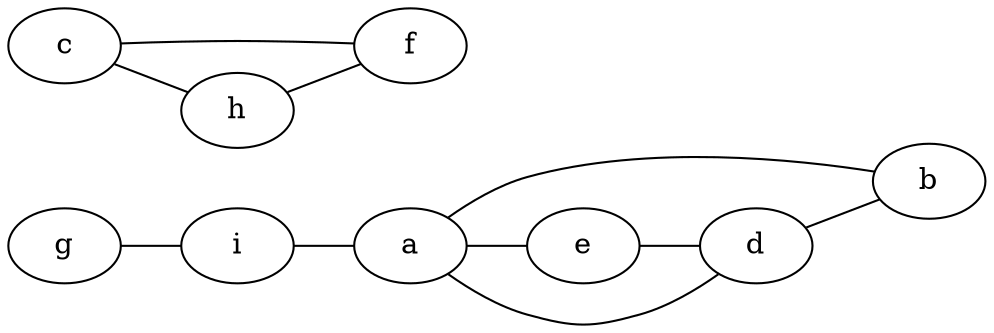 // Generated by generate_graphviz() from Aleph-w library. See at:
// http://webdelprofesor.ula.ve/ingenieria/lrleon/aleph/html/index.html
// for documentation
// Copyleft Leandro Rabindranath Leon lrleon@ula.ve
// for using of graphviz system. See at http://graphviz.org/

graph {

rankdir = LR
style = none
truecolor=false
ranksep = 0.4
nodesep = 0.4

0 [ label = "a"]
1 [ label = "b"]
2 [ label = "e"]
3 [ label = "d"]
4 [ label = "c"]
5 [ label = "f"]
6 [ label = "h"]
7 [ label = "g"]
8 [ label = "i"]

0 -- 1 []
3 -- 1 []
0 -- 2 []
0 -- 3 []
2 -- 3 []
4 -- 6 []
4 -- 5 []
6 -- 5 []
7 -- 8 []
8 -- 0 []
}
